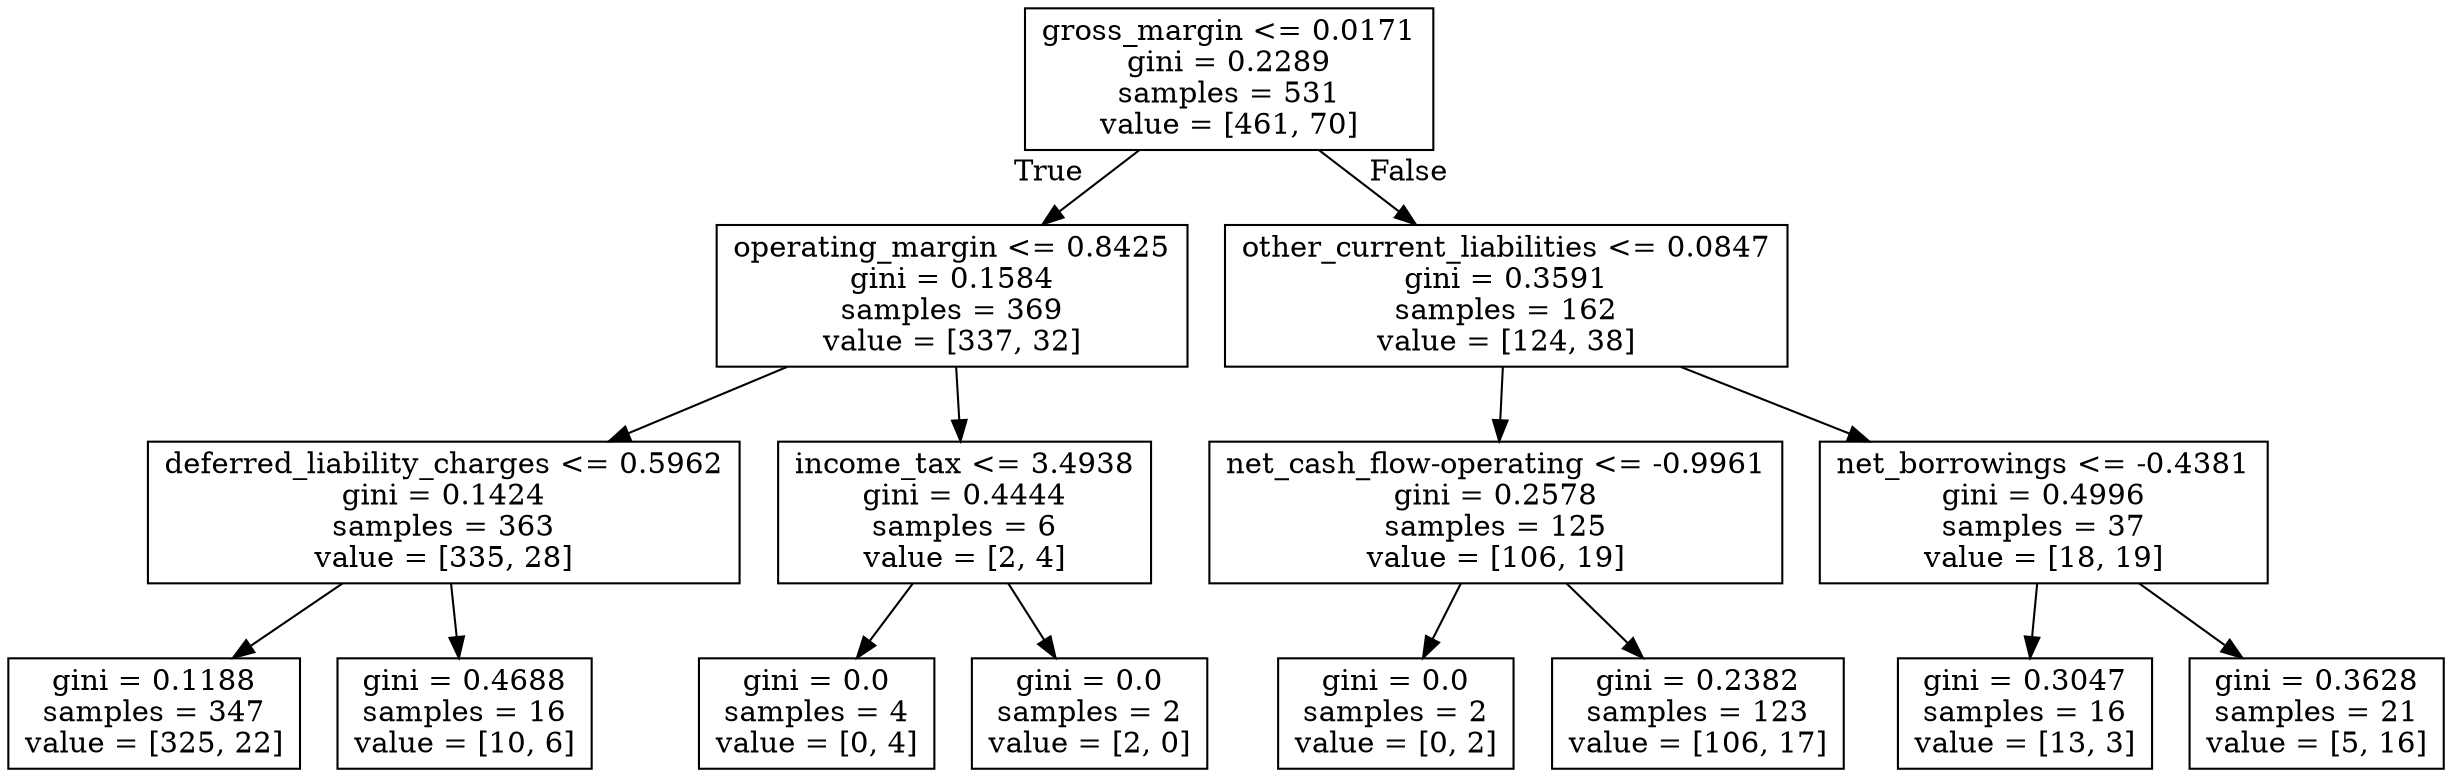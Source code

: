 digraph Tree {
node [shape=box] ;
0 [label="gross_margin <= 0.0171\ngini = 0.2289\nsamples = 531\nvalue = [461, 70]"] ;
1 [label="operating_margin <= 0.8425\ngini = 0.1584\nsamples = 369\nvalue = [337, 32]"] ;
0 -> 1 [labeldistance=2.5, labelangle=45, headlabel="True"] ;
2 [label="deferred_liability_charges <= 0.5962\ngini = 0.1424\nsamples = 363\nvalue = [335, 28]"] ;
1 -> 2 ;
3 [label="gini = 0.1188\nsamples = 347\nvalue = [325, 22]"] ;
2 -> 3 ;
4 [label="gini = 0.4688\nsamples = 16\nvalue = [10, 6]"] ;
2 -> 4 ;
5 [label="income_tax <= 3.4938\ngini = 0.4444\nsamples = 6\nvalue = [2, 4]"] ;
1 -> 5 ;
6 [label="gini = 0.0\nsamples = 4\nvalue = [0, 4]"] ;
5 -> 6 ;
7 [label="gini = 0.0\nsamples = 2\nvalue = [2, 0]"] ;
5 -> 7 ;
8 [label="other_current_liabilities <= 0.0847\ngini = 0.3591\nsamples = 162\nvalue = [124, 38]"] ;
0 -> 8 [labeldistance=2.5, labelangle=-45, headlabel="False"] ;
9 [label="net_cash_flow-operating <= -0.9961\ngini = 0.2578\nsamples = 125\nvalue = [106, 19]"] ;
8 -> 9 ;
10 [label="gini = 0.0\nsamples = 2\nvalue = [0, 2]"] ;
9 -> 10 ;
11 [label="gini = 0.2382\nsamples = 123\nvalue = [106, 17]"] ;
9 -> 11 ;
12 [label="net_borrowings <= -0.4381\ngini = 0.4996\nsamples = 37\nvalue = [18, 19]"] ;
8 -> 12 ;
13 [label="gini = 0.3047\nsamples = 16\nvalue = [13, 3]"] ;
12 -> 13 ;
14 [label="gini = 0.3628\nsamples = 21\nvalue = [5, 16]"] ;
12 -> 14 ;
}